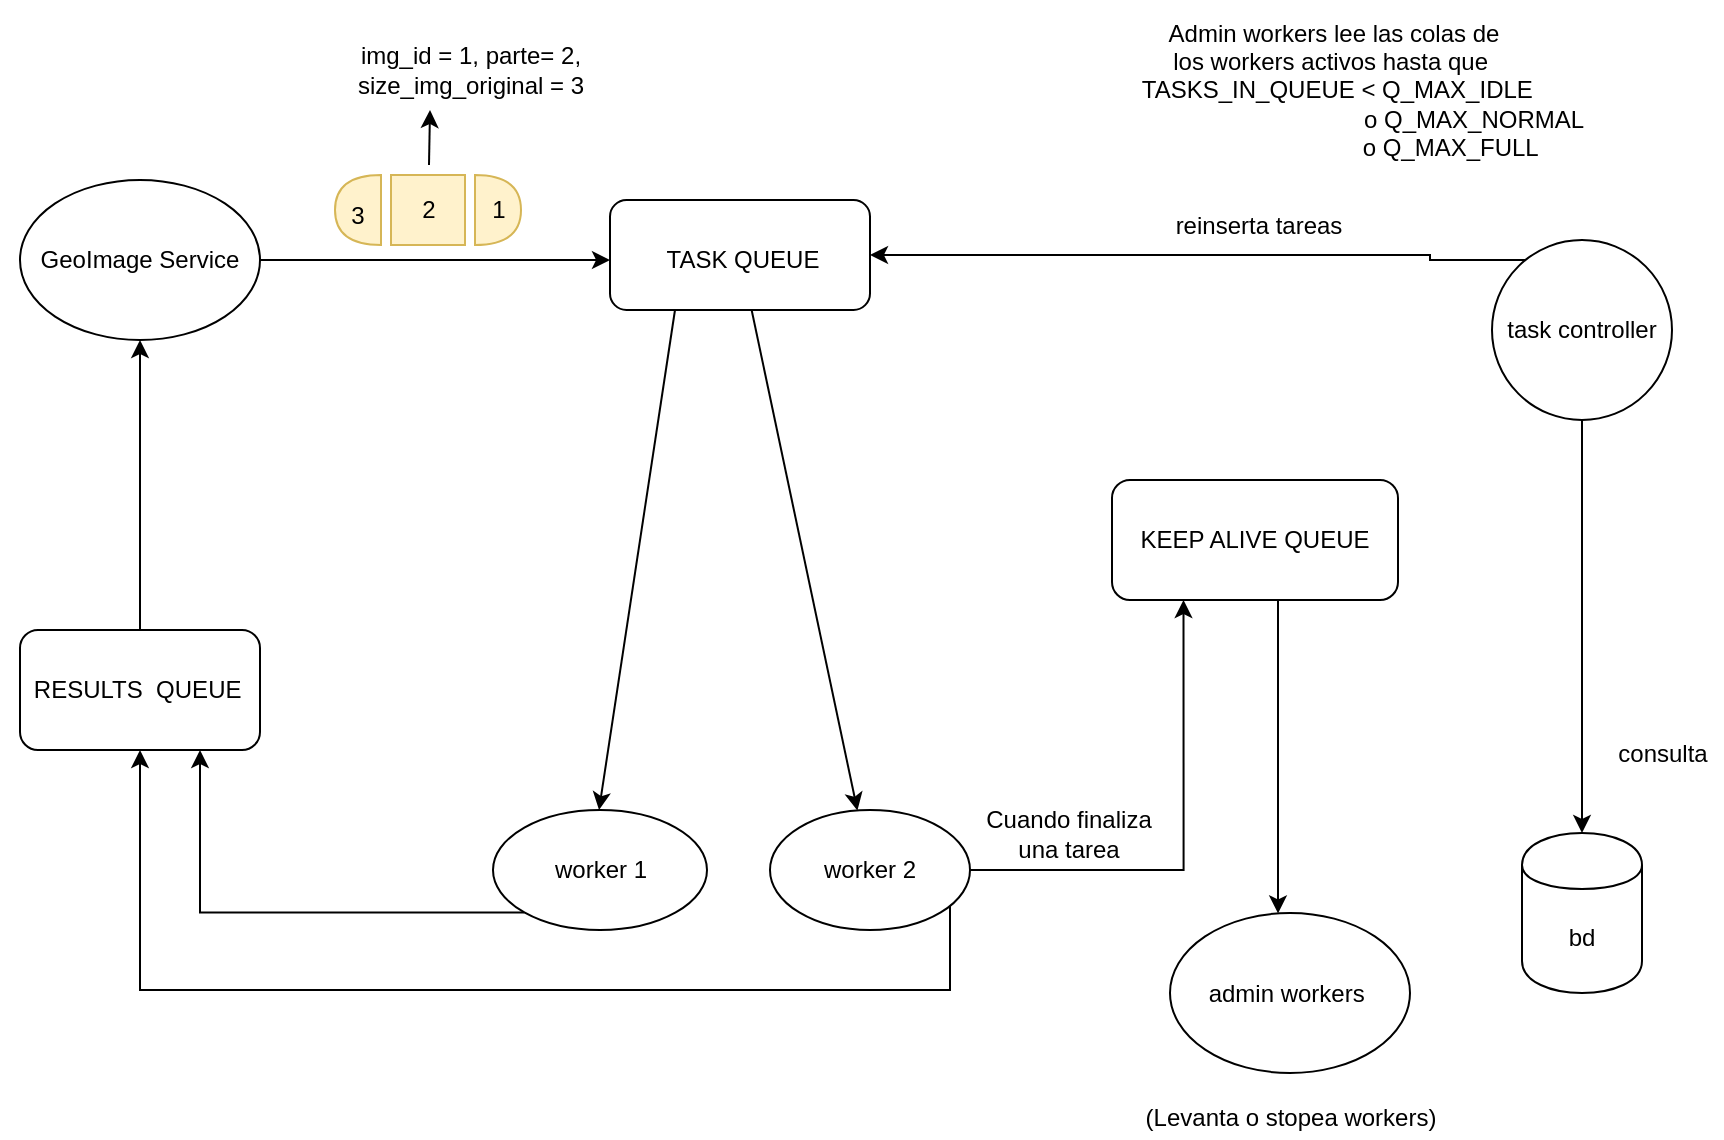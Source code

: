 <mxfile version="12.4.0" type="device" pages="1"><diagram id="x3yyrSDGFi-BfEiKw0UR" name="Page-1"><mxGraphModel dx="1935" dy="503" grid="1" gridSize="10" guides="1" tooltips="1" connect="1" arrows="1" fold="1" page="1" pageScale="1" pageWidth="827" pageHeight="1169" math="0" shadow="0"><root><mxCell id="0"/><mxCell id="1" parent="0"/><mxCell id="WuEI5Vjf7qCyBKgIzDY6-10" style="edgeStyle=orthogonalEdgeStyle;rounded=0;orthogonalLoop=1;jettySize=auto;html=1;" parent="1" source="WuEI5Vjf7qCyBKgIzDY6-1" edge="1"><mxGeometry relative="1" as="geometry"><mxPoint x="280" y="155" as="targetPoint"/></mxGeometry></mxCell><mxCell id="WuEI5Vjf7qCyBKgIzDY6-1" value="GeoImage Service" style="ellipse;whiteSpace=wrap;html=1;" parent="1" vertex="1"><mxGeometry x="-15" y="115" width="120" height="80" as="geometry"/></mxCell><mxCell id="WuEI5Vjf7qCyBKgIzDY6-2" value="admin workers&amp;nbsp;" style="ellipse;whiteSpace=wrap;html=1;" parent="1" vertex="1"><mxGeometry x="560" y="481.5" width="120" height="80" as="geometry"/></mxCell><mxCell id="WuEI5Vjf7qCyBKgIzDY6-5" value="" style="rounded=1;whiteSpace=wrap;html=1;" parent="1" vertex="1"><mxGeometry x="280" y="125" width="130" height="55" as="geometry"/></mxCell><mxCell id="WuEI5Vjf7qCyBKgIzDY6-54" style="edgeStyle=orthogonalEdgeStyle;rounded=0;orthogonalLoop=1;jettySize=auto;html=1;entryX=0.75;entryY=1;entryDx=0;entryDy=0;exitX=0;exitY=1;exitDx=0;exitDy=0;" parent="1" source="WuEI5Vjf7qCyBKgIzDY6-8" target="WuEI5Vjf7qCyBKgIzDY6-52" edge="1"><mxGeometry relative="1" as="geometry"/></mxCell><mxCell id="WuEI5Vjf7qCyBKgIzDY6-8" value="worker 1" style="ellipse;whiteSpace=wrap;html=1;" parent="1" vertex="1"><mxGeometry x="221.5" y="430" width="107" height="60" as="geometry"/></mxCell><mxCell id="WuEI5Vjf7qCyBKgIzDY6-11" value="TASK QUEUE" style="text;html=1;align=center;verticalAlign=middle;resizable=0;points=[];;autosize=1;" parent="1" vertex="1"><mxGeometry x="300.5" y="145" width="90" height="20" as="geometry"/></mxCell><mxCell id="WuEI5Vjf7qCyBKgIzDY6-55" style="edgeStyle=orthogonalEdgeStyle;rounded=0;orthogonalLoop=1;jettySize=auto;html=1;entryX=0.5;entryY=1;entryDx=0;entryDy=0;" parent="1" source="WuEI5Vjf7qCyBKgIzDY6-12" target="WuEI5Vjf7qCyBKgIzDY6-52" edge="1"><mxGeometry relative="1" as="geometry"><Array as="points"><mxPoint x="450" y="520"/><mxPoint x="45" y="520"/></Array></mxGeometry></mxCell><mxCell id="rv8pYNct6TV2LOlcQkfU-15" style="edgeStyle=orthogonalEdgeStyle;rounded=0;orthogonalLoop=1;jettySize=auto;html=1;entryX=0.25;entryY=1;entryDx=0;entryDy=0;" parent="1" source="WuEI5Vjf7qCyBKgIzDY6-12" target="rv8pYNct6TV2LOlcQkfU-14" edge="1"><mxGeometry relative="1" as="geometry"/></mxCell><mxCell id="rv8pYNct6TV2LOlcQkfU-18" value="Cuando finaliza &lt;br&gt;una tarea" style="text;html=1;align=center;verticalAlign=middle;resizable=0;points=[];;labelBackgroundColor=#ffffff;" parent="rv8pYNct6TV2LOlcQkfU-15" vertex="1" connectable="0"><mxGeometry x="-0.475" y="-2" relative="1" as="geometry"><mxPoint x="-14.5" y="-20.5" as="offset"/></mxGeometry></mxCell><mxCell id="WuEI5Vjf7qCyBKgIzDY6-12" value="worker 2" style="ellipse;whiteSpace=wrap;html=1;" parent="1" vertex="1"><mxGeometry x="360" y="430" width="100" height="60" as="geometry"/></mxCell><mxCell id="WuEI5Vjf7qCyBKgIzDY6-19" value="1" style="shape=or;whiteSpace=wrap;html=1;fillColor=#fff2cc;strokeColor=#d6b656;" parent="1" vertex="1"><mxGeometry x="212.5" y="112.5" width="23" height="35" as="geometry"/></mxCell><mxCell id="WuEI5Vjf7qCyBKgIzDY6-20" value="" style="shape=or;whiteSpace=wrap;html=1;rotation=-180;fillColor=#fff2cc;strokeColor=#d6b656;" parent="1" vertex="1"><mxGeometry x="142.5" y="112.5" width="23" height="35" as="geometry"/></mxCell><mxCell id="WuEI5Vjf7qCyBKgIzDY6-21" value="3" style="text;html=1;strokeColor=none;fillColor=none;align=center;verticalAlign=middle;whiteSpace=wrap;rounded=0;" parent="1" vertex="1"><mxGeometry x="134" y="122.5" width="40" height="20" as="geometry"/></mxCell><mxCell id="WuEI5Vjf7qCyBKgIzDY6-23" value="2" style="rounded=0;whiteSpace=wrap;html=1;fillColor=#fff2cc;strokeColor=#d6b656;" parent="1" vertex="1"><mxGeometry x="170.5" y="112.5" width="37" height="35" as="geometry"/></mxCell><mxCell id="WuEI5Vjf7qCyBKgIzDY6-25" value="" style="endArrow=classic;html=1;" parent="1" edge="1"><mxGeometry width="50" height="50" relative="1" as="geometry"><mxPoint x="189.5" y="107.5" as="sourcePoint"/><mxPoint x="190" y="80" as="targetPoint"/><Array as="points"/></mxGeometry></mxCell><mxCell id="WuEI5Vjf7qCyBKgIzDY6-26" value="img_id = 1, parte= 2, size_img_original = 3" style="text;html=1;strokeColor=none;fillColor=none;align=center;verticalAlign=middle;whiteSpace=wrap;rounded=0;" parent="1" vertex="1"><mxGeometry x="150" y="41" width="121" height="37" as="geometry"/></mxCell><mxCell id="WuEI5Vjf7qCyBKgIzDY6-48" value="" style="endArrow=classic;html=1;" parent="1" source="WuEI5Vjf7qCyBKgIzDY6-5" target="WuEI5Vjf7qCyBKgIzDY6-12" edge="1"><mxGeometry width="50" height="50" relative="1" as="geometry"><mxPoint x="453.438" y="380" as="sourcePoint"/><mxPoint x="452.5" y="430" as="targetPoint"/></mxGeometry></mxCell><mxCell id="WuEI5Vjf7qCyBKgIzDY6-59" style="edgeStyle=orthogonalEdgeStyle;rounded=0;orthogonalLoop=1;jettySize=auto;html=1;" parent="1" source="WuEI5Vjf7qCyBKgIzDY6-52" target="WuEI5Vjf7qCyBKgIzDY6-1" edge="1"><mxGeometry relative="1" as="geometry"/></mxCell><mxCell id="WuEI5Vjf7qCyBKgIzDY6-52" value="" style="rounded=1;whiteSpace=wrap;html=1;" parent="1" vertex="1"><mxGeometry x="-15" y="340" width="120" height="60" as="geometry"/></mxCell><mxCell id="WuEI5Vjf7qCyBKgIzDY6-53" value="&amp;nbsp; RESULTS&amp;nbsp; QUEUE" style="text;html=1;align=center;verticalAlign=middle;resizable=0;points=[];;autosize=1;" parent="1" vertex="1"><mxGeometry x="-25" y="360" width="130" height="20" as="geometry"/></mxCell><mxCell id="WuEI5Vjf7qCyBKgIzDY6-69" value="Admin workers lee las colas de &lt;br&gt;los workers activos hasta que&amp;nbsp;&lt;br&gt;&amp;nbsp;TASKS_IN_QUEUE &amp;lt; Q_MAX_IDLE&lt;br&gt;&amp;nbsp; &amp;nbsp; &amp;nbsp; &amp;nbsp; &amp;nbsp; &amp;nbsp; &amp;nbsp; &amp;nbsp; &amp;nbsp; &amp;nbsp; &amp;nbsp; &amp;nbsp; &amp;nbsp; &amp;nbsp; &amp;nbsp; &amp;nbsp; &amp;nbsp; &amp;nbsp; &amp;nbsp; &amp;nbsp; &amp;nbsp; o Q_MAX_NORMAL&lt;br&gt;&amp;nbsp; &amp;nbsp; &amp;nbsp; &amp;nbsp; &amp;nbsp; &amp;nbsp; &amp;nbsp; &amp;nbsp; &amp;nbsp; &amp;nbsp; &amp;nbsp; &amp;nbsp; &amp;nbsp; &amp;nbsp; &amp;nbsp; &amp;nbsp; &amp;nbsp; &amp;nbsp;o Q_MAX_FULL" style="text;html=1;strokeColor=none;fillColor=none;align=center;verticalAlign=middle;whiteSpace=wrap;rounded=0;" parent="1" vertex="1"><mxGeometry x="510" y="25" width="264" height="90" as="geometry"/></mxCell><mxCell id="rv8pYNct6TV2LOlcQkfU-3" value="" style="endArrow=classic;html=1;entryX=0.5;entryY=0;entryDx=0;entryDy=0;exitX=0.25;exitY=1;exitDx=0;exitDy=0;" parent="1" source="WuEI5Vjf7qCyBKgIzDY6-5" edge="1"><mxGeometry width="50" height="50" relative="1" as="geometry"><mxPoint x="275.438" y="380" as="sourcePoint"/><mxPoint x="274.5" y="430" as="targetPoint"/></mxGeometry></mxCell><mxCell id="rv8pYNct6TV2LOlcQkfU-9" style="edgeStyle=orthogonalEdgeStyle;rounded=0;orthogonalLoop=1;jettySize=auto;html=1;" parent="1" source="rv8pYNct6TV2LOlcQkfU-5" target="rv8pYNct6TV2LOlcQkfU-6" edge="1"><mxGeometry relative="1" as="geometry"/></mxCell><mxCell id="rv8pYNct6TV2LOlcQkfU-11" style="edgeStyle=orthogonalEdgeStyle;rounded=0;orthogonalLoop=1;jettySize=auto;html=1;entryX=1;entryY=0.5;entryDx=0;entryDy=0;" parent="1" source="rv8pYNct6TV2LOlcQkfU-5" target="WuEI5Vjf7qCyBKgIzDY6-5" edge="1"><mxGeometry relative="1" as="geometry"><Array as="points"><mxPoint x="690" y="155"/></Array></mxGeometry></mxCell><mxCell id="rv8pYNct6TV2LOlcQkfU-5" value="task controller" style="ellipse;whiteSpace=wrap;html=1;aspect=fixed;fillColor=none;" parent="1" vertex="1"><mxGeometry x="721" y="145" width="90" height="90" as="geometry"/></mxCell><mxCell id="rv8pYNct6TV2LOlcQkfU-6" value="bd" style="shape=cylinder;whiteSpace=wrap;html=1;boundedLbl=1;backgroundOutline=1;fillColor=none;" parent="1" vertex="1"><mxGeometry x="736" y="441.5" width="60" height="80" as="geometry"/></mxCell><mxCell id="rv8pYNct6TV2LOlcQkfU-10" value="consulta" style="text;html=1;align=center;verticalAlign=middle;resizable=0;points=[];;autosize=1;" parent="1" vertex="1"><mxGeometry x="776" y="391.5" width="60" height="20" as="geometry"/></mxCell><mxCell id="rv8pYNct6TV2LOlcQkfU-12" value="reinserta tareas&lt;br&gt;&lt;br&gt;" style="text;html=1;align=center;verticalAlign=middle;resizable=0;points=[];;autosize=1;" parent="1" vertex="1"><mxGeometry x="554" y="130" width="100" height="30" as="geometry"/></mxCell><mxCell id="rv8pYNct6TV2LOlcQkfU-17" style="edgeStyle=orthogonalEdgeStyle;rounded=0;orthogonalLoop=1;jettySize=auto;html=1;" parent="1" source="rv8pYNct6TV2LOlcQkfU-14" target="WuEI5Vjf7qCyBKgIzDY6-2" edge="1"><mxGeometry relative="1" as="geometry"><Array as="points"><mxPoint x="614" y="430"/><mxPoint x="614" y="430"/></Array></mxGeometry></mxCell><mxCell id="rv8pYNct6TV2LOlcQkfU-14" value="KEEP ALIVE QUEUE" style="rounded=1;whiteSpace=wrap;html=1;" parent="1" vertex="1"><mxGeometry x="531" y="265" width="143" height="60" as="geometry"/></mxCell><mxCell id="oYt1W6XFOTOKElDjnU8M-2" value="(Levanta o stopea workers)" style="text;html=1;align=center;verticalAlign=middle;resizable=0;points=[];;autosize=1;" vertex="1" parent="1"><mxGeometry x="540" y="574" width="160" height="20" as="geometry"/></mxCell></root></mxGraphModel></diagram></mxfile>